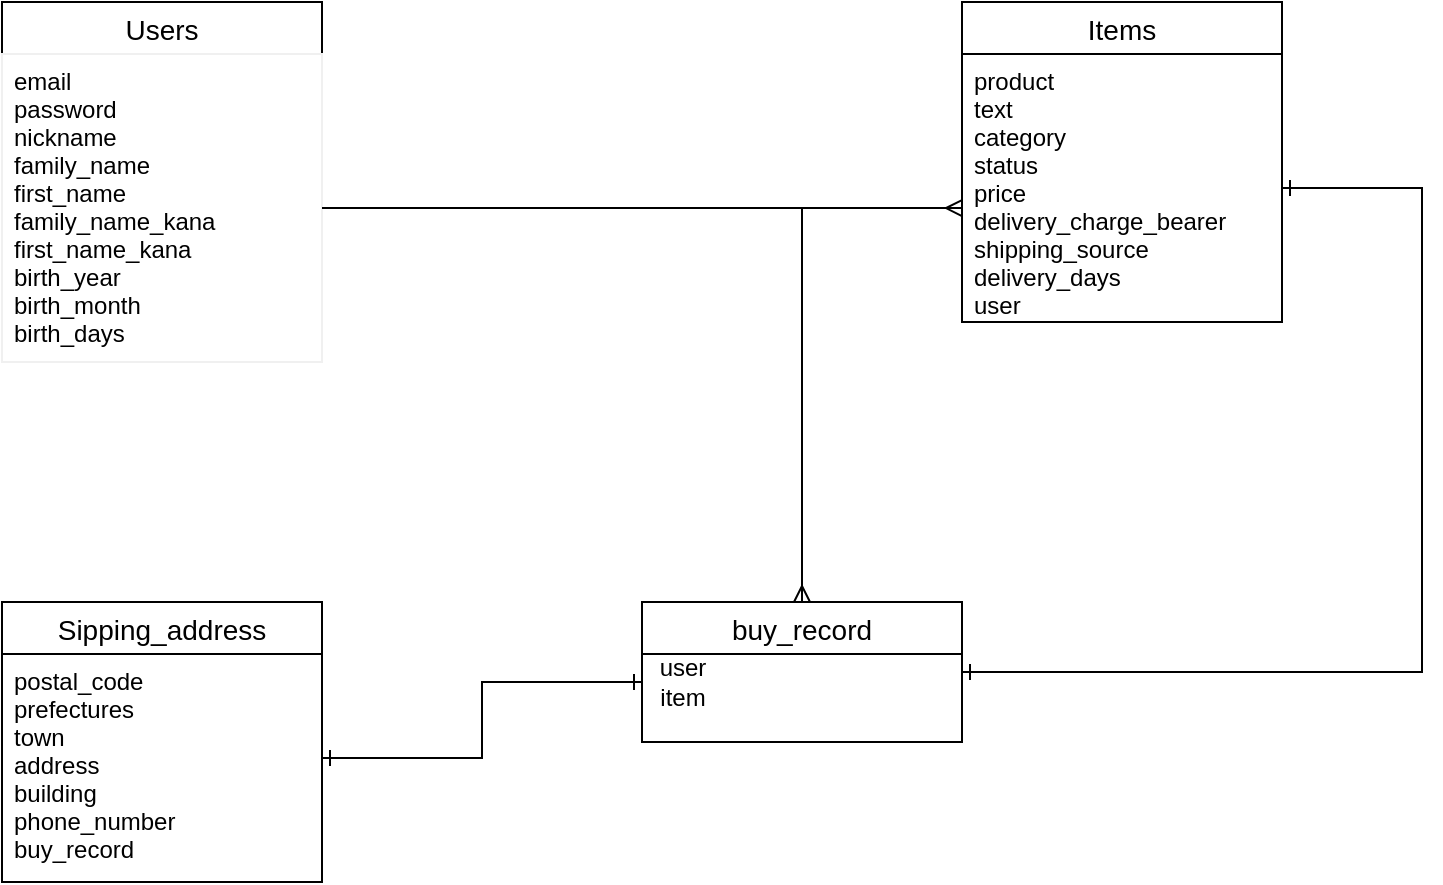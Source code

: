 <mxfile>
    <diagram id="0-fB8GC-wKWE-R5AiXHs" name="ページ1">
        <mxGraphModel dx="728" dy="733" grid="1" gridSize="10" guides="1" tooltips="1" connect="1" arrows="1" fold="1" page="1" pageScale="1" pageWidth="827" pageHeight="1169" math="0" shadow="0">
            <root>
                <mxCell id="0"/>
                <mxCell id="1" parent="0"/>
                <mxCell id="19" value="Users" style="swimlane;fontStyle=0;childLayout=stackLayout;horizontal=1;startSize=26;horizontalStack=0;resizeParent=1;resizeParentMax=0;resizeLast=0;collapsible=1;marginBottom=0;align=center;fontSize=14;" parent="1" vertex="1">
                    <mxGeometry x="40" y="40" width="160" height="180" as="geometry">
                        <mxRectangle x="210" y="100" width="70" height="26" as="alternateBounds"/>
                    </mxGeometry>
                </mxCell>
                <mxCell id="21" value="email&#10;password&#10;nickname&#10;family_name&#10;first_name&#10;family_name_kana&#10;first_name_kana&#10;birth_year&#10;birth_month&#10;birth_days" style="text;fillColor=none;spacingLeft=4;spacingRight=4;overflow=hidden;rotatable=0;points=[[0,0.5],[1,0.5]];portConstraint=eastwest;fontSize=12;strokeColor=#f0f0f0;" parent="19" vertex="1">
                    <mxGeometry y="26" width="160" height="154" as="geometry"/>
                </mxCell>
                <mxCell id="26" value="Items" style="swimlane;fontStyle=0;childLayout=stackLayout;horizontal=1;startSize=26;horizontalStack=0;resizeParent=1;resizeParentMax=0;resizeLast=0;collapsible=1;marginBottom=0;align=center;fontSize=14;" parent="1" vertex="1">
                    <mxGeometry x="520" y="40" width="160" height="160" as="geometry"/>
                </mxCell>
                <mxCell id="27" value="product&#10;text&#10;category&#10;status&#10;price&#10;delivery_charge_bearer&#10;shipping_source&#10;delivery_days&#10;user" style="text;strokeColor=none;fillColor=none;spacingLeft=4;spacingRight=4;overflow=hidden;rotatable=0;points=[[0,0.5],[1,0.5]];portConstraint=eastwest;fontSize=12;" parent="26" vertex="1">
                    <mxGeometry y="26" width="160" height="134" as="geometry"/>
                </mxCell>
                <mxCell id="32" value="Sipping_address" style="swimlane;fontStyle=0;childLayout=stackLayout;horizontal=1;startSize=26;horizontalStack=0;resizeParent=1;resizeParentMax=0;resizeLast=0;collapsible=1;marginBottom=0;align=center;fontSize=14;" parent="1" vertex="1">
                    <mxGeometry x="40" y="340" width="160" height="140" as="geometry"/>
                </mxCell>
                <mxCell id="44" style="edgeStyle=orthogonalEdgeStyle;rounded=0;orthogonalLoop=1;jettySize=auto;html=1;endArrow=ERone;endFill=0;startArrow=ERone;startFill=0;" edge="1" parent="1" source="33" target="40">
                    <mxGeometry relative="1" as="geometry"/>
                </mxCell>
                <mxCell id="33" value="postal_code&#10;prefectures&#10;town&#10;address&#10;building&#10;phone_number&#10;buy_record" style="text;strokeColor=none;fillColor=none;spacingLeft=4;spacingRight=4;overflow=hidden;rotatable=0;points=[[0,0.5],[1,0.5]];portConstraint=eastwest;fontSize=12;" parent="1" vertex="1">
                    <mxGeometry x="40" y="366" width="160" height="104" as="geometry"/>
                </mxCell>
                <mxCell id="36" value="buy_record" style="swimlane;fontStyle=0;childLayout=stackLayout;horizontal=1;startSize=26;horizontalStack=0;resizeParent=1;resizeParentMax=0;resizeLast=0;collapsible=1;marginBottom=0;align=center;fontSize=14;" parent="1" vertex="1">
                    <mxGeometry x="360" y="340" width="160" height="70" as="geometry"/>
                </mxCell>
                <mxCell id="40" value="user&lt;br&gt;item" style="text;html=1;align=center;verticalAlign=middle;resizable=0;points=[];autosize=1;" parent="1" vertex="1">
                    <mxGeometry x="360" y="365" width="40" height="30" as="geometry"/>
                </mxCell>
                <mxCell id="42" style="edgeStyle=orthogonalEdgeStyle;rounded=0;orthogonalLoop=1;jettySize=auto;html=1;entryX=0;entryY=0.575;entryDx=0;entryDy=0;entryPerimeter=0;endArrow=ERmany;endFill=0;" edge="1" parent="1" source="21" target="27">
                    <mxGeometry relative="1" as="geometry"/>
                </mxCell>
                <mxCell id="43" style="edgeStyle=orthogonalEdgeStyle;rounded=0;orthogonalLoop=1;jettySize=auto;html=1;entryX=0.5;entryY=0;entryDx=0;entryDy=0;endArrow=ERmany;endFill=0;" edge="1" parent="1" source="21" target="36">
                    <mxGeometry relative="1" as="geometry"/>
                </mxCell>
                <mxCell id="45" style="edgeStyle=orthogonalEdgeStyle;rounded=0;orthogonalLoop=1;jettySize=auto;html=1;startArrow=ERone;startFill=0;endArrow=ERone;endFill=0;entryX=1;entryY=0.5;entryDx=0;entryDy=0;" edge="1" parent="1" source="27" target="36">
                    <mxGeometry relative="1" as="geometry">
                        <mxPoint x="530" y="380" as="targetPoint"/>
                        <Array as="points">
                            <mxPoint x="750" y="133"/>
                            <mxPoint x="750" y="375"/>
                        </Array>
                    </mxGeometry>
                </mxCell>
            </root>
        </mxGraphModel>
    </diagram>
</mxfile>